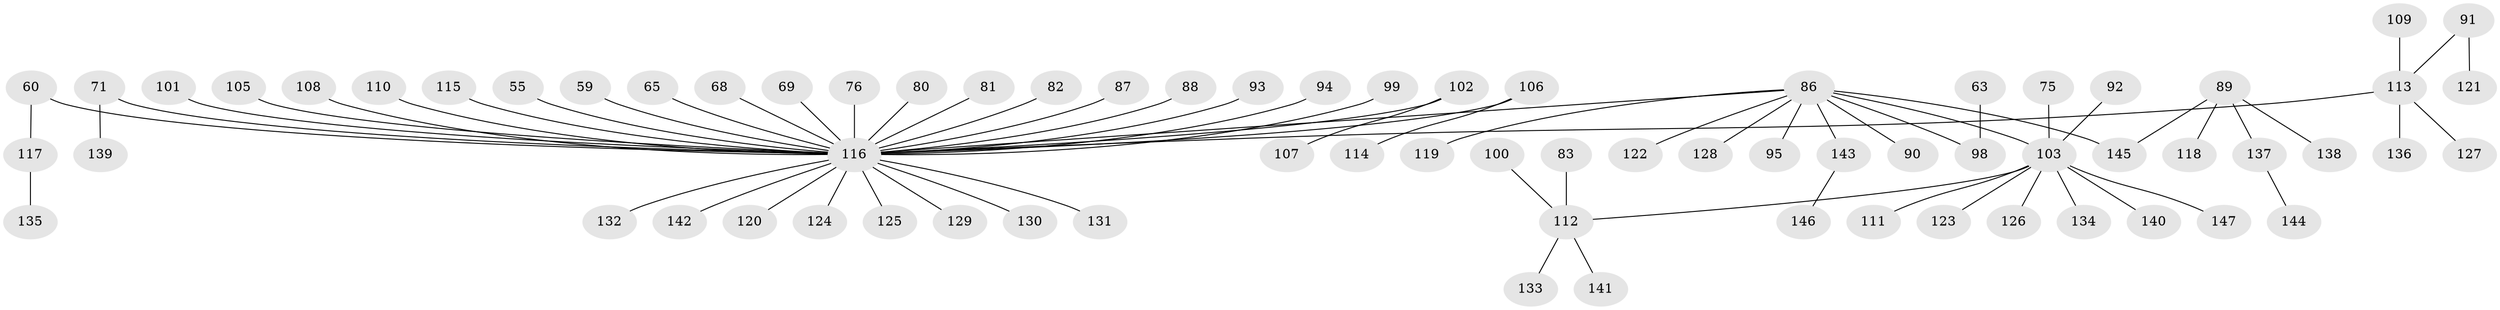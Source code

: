 // original degree distribution, {1: 0.5238095238095238, 8: 0.006802721088435374, 6: 0.027210884353741496, 5: 0.027210884353741496, 2: 0.2108843537414966, 3: 0.1292517006802721, 4: 0.07482993197278912}
// Generated by graph-tools (version 1.1) at 2025/53/03/09/25 04:53:50]
// undirected, 73 vertices, 72 edges
graph export_dot {
graph [start="1"]
  node [color=gray90,style=filled];
  55;
  59;
  60;
  63;
  65;
  68;
  69;
  71;
  75;
  76;
  80;
  81;
  82;
  83;
  86 [super="+64+58+79+37+40+70"];
  87;
  88;
  89 [super="+85"];
  90;
  91 [super="+29"];
  92;
  93;
  94;
  95;
  98 [super="+62"];
  99;
  100;
  101;
  102;
  103 [super="+12+74+45+67+77+96+72+53+57"];
  105;
  106;
  107;
  108;
  109;
  110;
  111;
  112 [super="+73+104"];
  113 [super="+11+5"];
  114;
  115;
  116 [super="+32+34+42+26+38+56+61+1+51+46+50+10+41+43+52+49+84+78+97"];
  117;
  118;
  119;
  120;
  121 [super="+54"];
  122;
  123;
  124;
  125;
  126;
  127;
  128 [super="+47"];
  129;
  130;
  131;
  132;
  133;
  134;
  135;
  136;
  137;
  138;
  139;
  140;
  141;
  142;
  143;
  144;
  145 [super="+48"];
  146;
  147;
  55 -- 116;
  59 -- 116;
  60 -- 117;
  60 -- 116;
  63 -- 98;
  65 -- 116;
  68 -- 116;
  69 -- 116;
  71 -- 139;
  71 -- 116;
  75 -- 103;
  76 -- 116;
  80 -- 116;
  81 -- 116;
  82 -- 116;
  83 -- 112;
  86 -- 90;
  86 -- 119;
  86 -- 103;
  86 -- 145;
  86 -- 116;
  86 -- 95;
  86 -- 98;
  86 -- 122;
  86 -- 143;
  86 -- 128;
  87 -- 116;
  88 -- 116;
  89 -- 118;
  89 -- 137;
  89 -- 138;
  89 -- 145;
  91 -- 113;
  91 -- 121;
  92 -- 103;
  93 -- 116;
  94 -- 116;
  99 -- 116;
  100 -- 112;
  101 -- 116;
  102 -- 107;
  102 -- 116;
  103 -- 111;
  103 -- 140;
  103 -- 134;
  103 -- 123;
  103 -- 126;
  103 -- 147;
  103 -- 112;
  105 -- 116;
  106 -- 114;
  106 -- 116;
  108 -- 116;
  109 -- 113;
  110 -- 116;
  112 -- 133;
  112 -- 141;
  113 -- 127;
  113 -- 136;
  113 -- 116;
  115 -- 116;
  116 -- 132;
  116 -- 131;
  116 -- 125;
  116 -- 124;
  116 -- 120;
  116 -- 142;
  116 -- 129;
  116 -- 130;
  117 -- 135;
  137 -- 144;
  143 -- 146;
}
